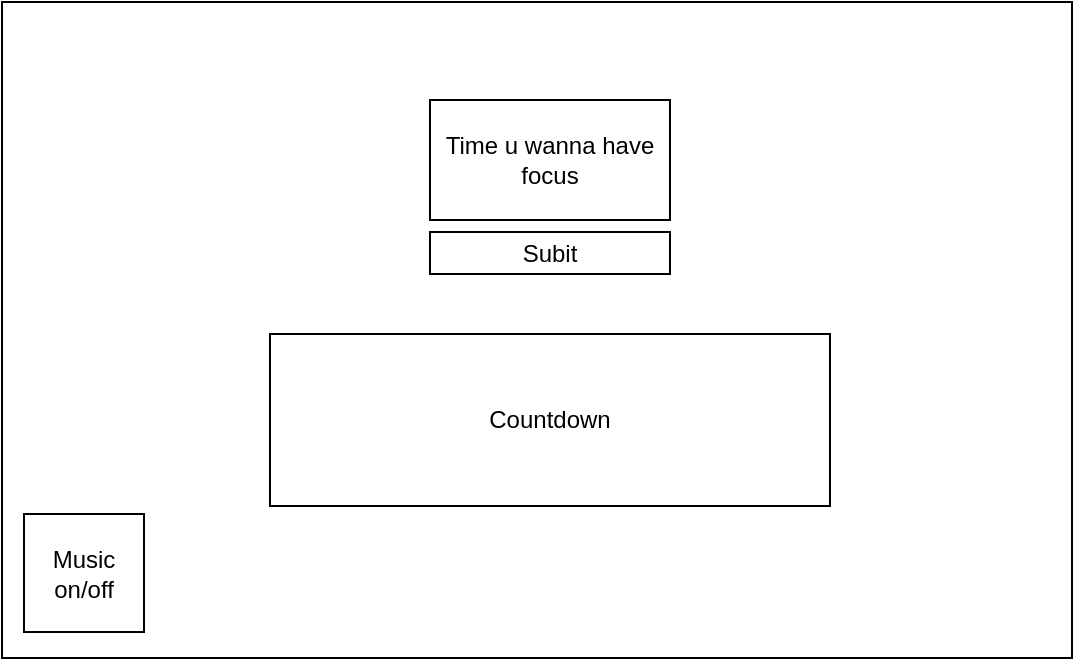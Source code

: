 <mxfile version="15.7.0" type="device"><diagram id="08ODtBk5UMBw8T9JrNDV" name="Page-1"><mxGraphModel dx="1145" dy="676" grid="0" gridSize="10" guides="1" tooltips="1" connect="1" arrows="1" fold="1" page="0" pageScale="1" pageWidth="827" pageHeight="1169" math="0" shadow="0"><root><mxCell id="0"/><mxCell id="1" parent="0"/><mxCell id="pCNfkmLex4ZvdsiziEOA-1" value="" style="rounded=0;whiteSpace=wrap;html=1;" vertex="1" parent="1"><mxGeometry x="45" y="52" width="535" height="328" as="geometry"/></mxCell><mxCell id="pCNfkmLex4ZvdsiziEOA-2" value="Time u wanna have focus" style="rounded=0;whiteSpace=wrap;html=1;" vertex="1" parent="1"><mxGeometry x="259" y="101" width="120" height="60" as="geometry"/></mxCell><mxCell id="pCNfkmLex4ZvdsiziEOA-3" value="Subit" style="rounded=0;whiteSpace=wrap;html=1;" vertex="1" parent="1"><mxGeometry x="259" y="167" width="120" height="21" as="geometry"/></mxCell><mxCell id="pCNfkmLex4ZvdsiziEOA-4" value="Countdown" style="rounded=0;whiteSpace=wrap;html=1;" vertex="1" parent="1"><mxGeometry x="179" y="218" width="280" height="86" as="geometry"/></mxCell><mxCell id="pCNfkmLex4ZvdsiziEOA-5" value="Music &lt;br&gt;on/off" style="rounded=0;whiteSpace=wrap;html=1;" vertex="1" parent="1"><mxGeometry x="56" y="308" width="60" height="59" as="geometry"/></mxCell></root></mxGraphModel></diagram></mxfile>